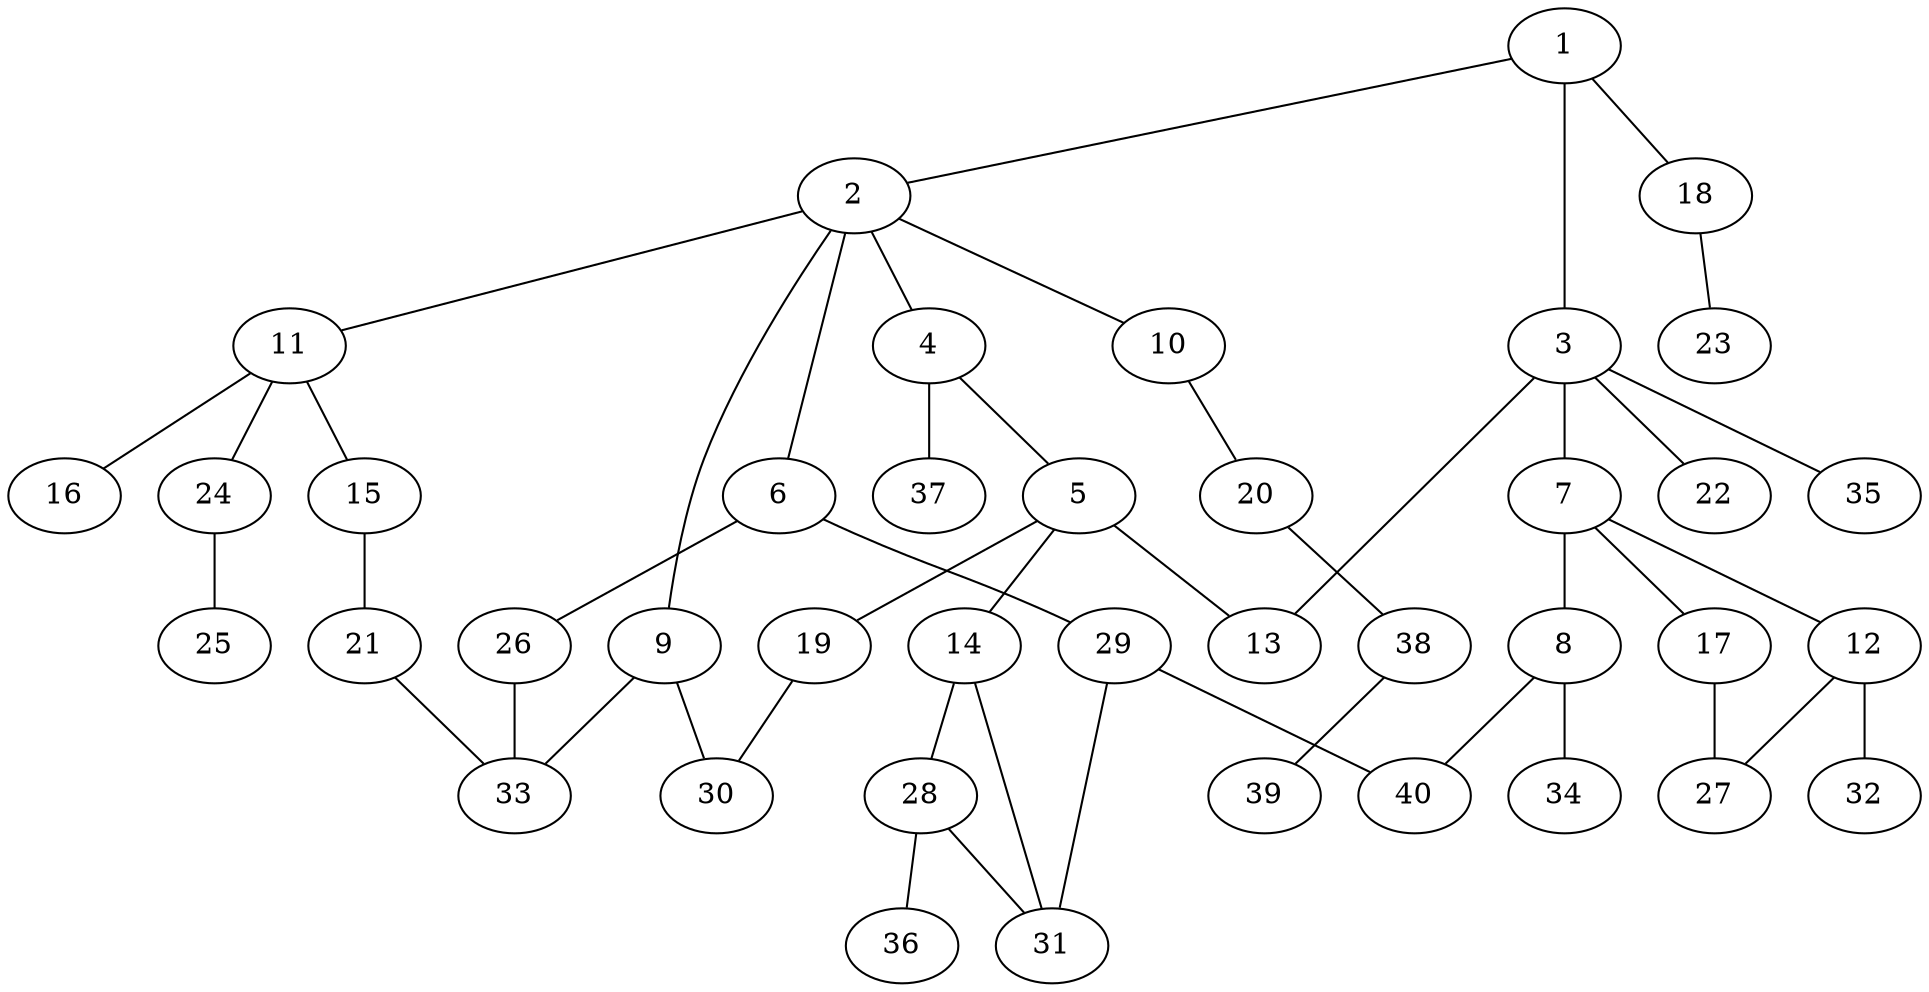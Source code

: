 graph graphname {1--2
1--3
1--18
2--4
2--6
2--9
2--10
2--11
3--7
3--13
3--22
3--35
4--5
4--37
5--13
5--14
5--19
6--26
6--29
7--8
7--12
7--17
8--34
8--40
9--30
9--33
10--20
11--15
11--16
11--24
12--27
12--32
14--28
14--31
15--21
17--27
18--23
19--30
20--38
21--33
24--25
26--33
28--31
28--36
29--31
29--40
38--39
}